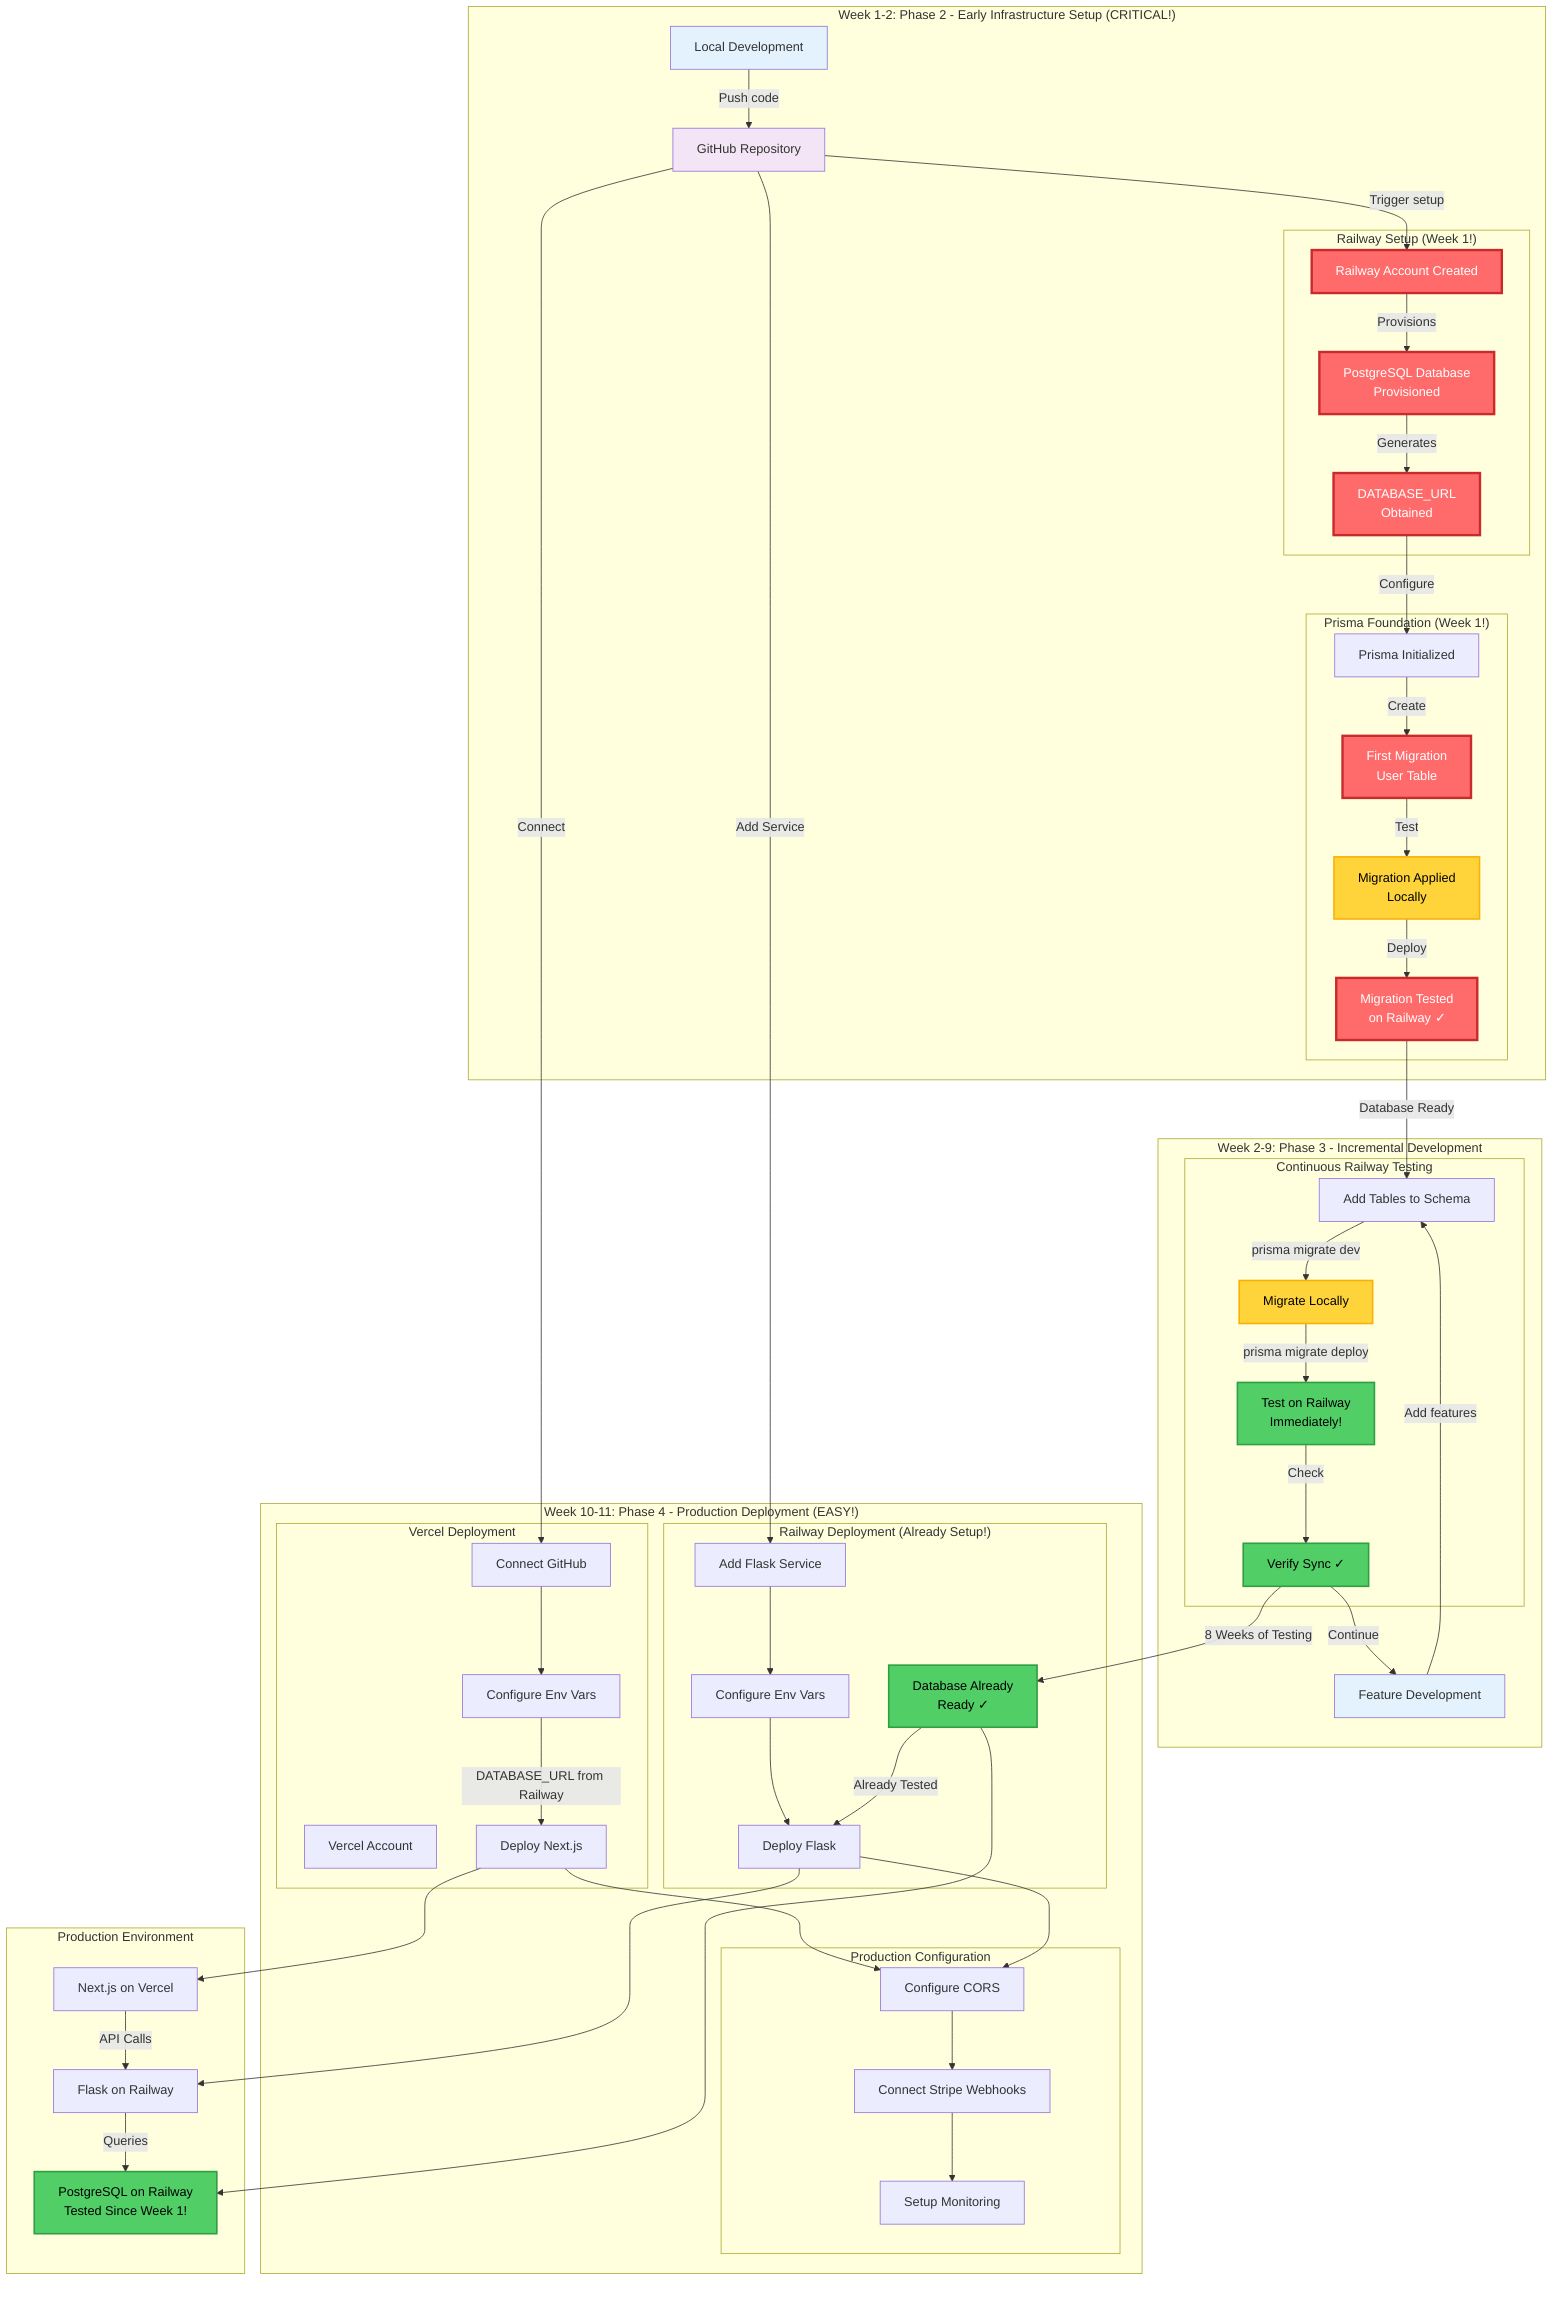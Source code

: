 graph TB
    subgraph "Week 1-2: Phase 2 - Early Infrastructure Setup (CRITICAL!)"
        DEV[Local Development]
        GH[GitHub Repository]
        
        subgraph "Railway Setup (Week 1!)"
            RW_SETUP[Railway Account Created]
            RW_PG[PostgreSQL Database<br/>Provisioned]
            RW_URL[DATABASE_URL<br/>Obtained]
        end
        
        subgraph "Prisma Foundation (Week 1!)"
            PRISMA_INIT[Prisma Initialized]
            FIRST_MIG[First Migration<br/>User Table]
            MIG_LOCAL[Migration Applied<br/>Locally]
            MIG_RAILWAY[Migration Tested<br/>on Railway ✓]
        end
        
        DEV -->|Push code| GH
        GH -->|Trigger setup| RW_SETUP
        RW_SETUP -->|Provisions| RW_PG
        RW_PG -->|Generates| RW_URL
        RW_URL -->|Configure| PRISMA_INIT
        PRISMA_INIT -->|Create| FIRST_MIG
        FIRST_MIG -->|Test| MIG_LOCAL
        MIG_LOCAL -->|Deploy| MIG_RAILWAY
    end
    
    subgraph "Week 2-9: Phase 3 - Incremental Development"
        DEV2[Feature Development]
        
        subgraph "Continuous Railway Testing"
            ADD_TABLES[Add Tables to Schema]
            MIG_DEV[Migrate Locally]
            MIG_PROD[Test on Railway<br/>Immediately!]
            VERIFY[Verify Sync ✓]
        end
        
        DEV2 -->|Add features| ADD_TABLES
        ADD_TABLES -->|prisma migrate dev| MIG_DEV
        MIG_DEV -->|prisma migrate deploy| MIG_PROD
        MIG_PROD -->|Check| VERIFY
        VERIFY -->|Continue| DEV2
    end
    
    MIG_RAILWAY -->|Database Ready| ADD_TABLES
    
    subgraph "Week 10-11: Phase 4 - Production Deployment (EASY!)"
        subgraph "Vercel Deployment"
            V_SETUP[Vercel Account]
            V_CONNECT[Connect GitHub]
            V_ENV[Configure Env Vars]
            V_DEPLOY[Deploy Next.js]
        end
        
        subgraph "Railway Deployment (Already Setup!)"
            R_FLASK[Add Flask Service]
            R_ENV[Configure Env Vars]
            R_DEPLOY[Deploy Flask]
            R_DB_CHECK[Database Already<br/>Ready ✓]
        end
        
        subgraph "Production Configuration"
            CORS[Configure CORS]
            STRIPE[Connect Stripe Webhooks]
            MONITOR[Setup Monitoring]
        end
        
        GH -->|Connect| V_CONNECT
        V_CONNECT --> V_ENV
        V_ENV -->|DATABASE_URL from Railway| V_DEPLOY
        
        GH -->|Add Service| R_FLASK
        R_FLASK --> R_ENV
        R_ENV --> R_DEPLOY
        R_DB_CHECK -->|Already Tested| R_DEPLOY
        
        V_DEPLOY --> CORS
        R_DEPLOY --> CORS
        CORS --> STRIPE
        STRIPE --> MONITOR
    end
    
    VERIFY -->|8 Weeks of Testing| R_DB_CHECK
    
    subgraph "Production Environment"
        PROD_NEXT[Next.js on Vercel]
        PROD_FLASK[Flask on Railway]
        PROD_DB[PostgreSQL on Railway<br/>Tested Since Week 1!]
        
        PROD_NEXT -->|API Calls| PROD_FLASK
        PROD_FLASK -->|Queries| PROD_DB
    end
    
    V_DEPLOY --> PROD_NEXT
    R_DEPLOY --> PROD_FLASK
    R_DB_CHECK --> PROD_DB
    
    classDef critical fill:#ff6b6b,stroke:#c92a2a,stroke-width:3px,color:#fff
    classDef success fill:#51cf66,stroke:#2f9e44,stroke-width:2px,color:#000
    classDef testing fill:#ffd43b,stroke:#fab005,stroke-width:2px,color:#000
    
    class RW_SETUP,RW_PG,RW_URL,FIRST_MIG,MIG_RAILWAY critical
    class VERIFY,MIG_PROD,R_DB_CHECK,PROD_DB success
    class MIG_DEV,MIG_LOCAL testing
    
    style DEV fill:#e3f2fd
    style DEV2 fill:#e3f2fd
    style GH fill:#f3e5f5